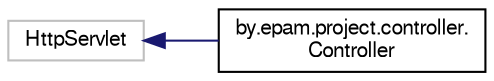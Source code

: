 digraph "Graphical Class Hierarchy"
{
  bgcolor="transparent";
  edge [fontname="FreeSans",fontsize="10",labelfontname="FreeSans",labelfontsize="10"];
  node [fontname="FreeSans",fontsize="10",shape=record];
  rankdir="LR";
  Node1 [label="HttpServlet",height=0.2,width=0.4,color="grey75"];
  Node1 -> Node2 [dir="back",color="midnightblue",fontsize="10",style="solid",fontname="FreeSans"];
  Node2 [label="by.epam.project.controller.\lController",height=0.2,width=0.4,color="black",URL="$classby_1_1epam_1_1project_1_1controller_1_1_controller.html"];
}
